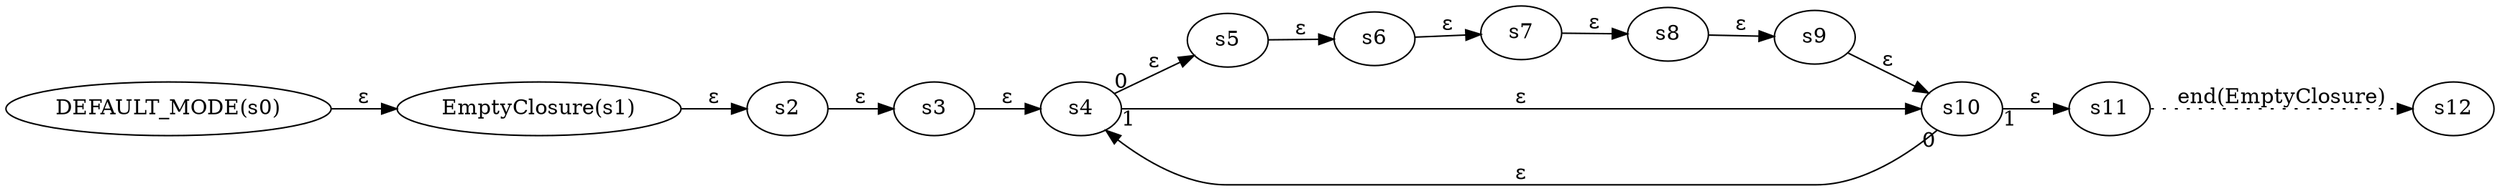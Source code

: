 digraph ATN {
  rankdir=LR;

  "DEFAULT_MODE(s0)" -> "EmptyClosure(s1)" [label=ε]
  "EmptyClosure(s1)" -> s2 [label=ε]
  s2 -> s3 [label=ε]
  s3 -> s4 [label=ε]
  s4 -> s5 [label=ε taillabel=0]
  s5 -> s6 [label=ε]
  s6 -> s7 [label=ε]
  s7 -> s8 [label=ε]
  s8 -> s9 [label=ε]
  s9 -> s10 [label=ε]
  s10 -> s4 [label=ε taillabel=0]
  s10 -> s11 [label=ε taillabel=1]
  s11 -> s12 [label="end(EmptyClosure)" style=dotted]
  s4 -> s10 [label=ε taillabel=1]
}